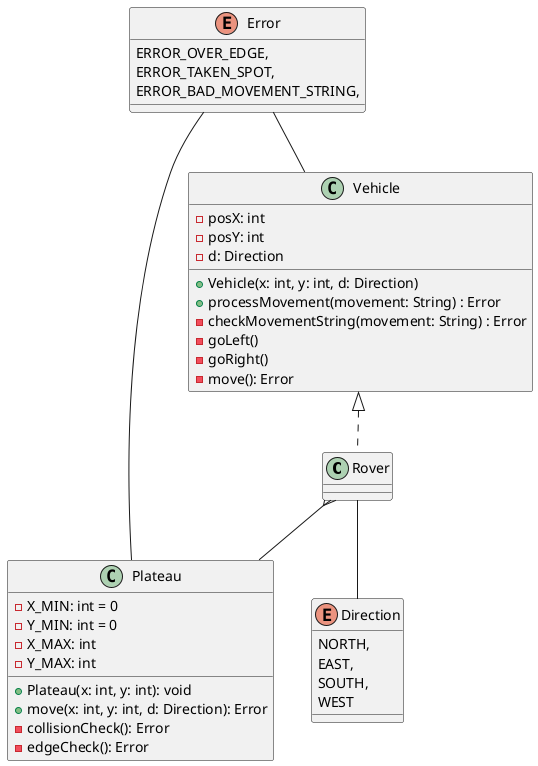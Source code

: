 @startuml
'https://plantuml.com/class-diagram

Rover }-- Plateau
Rover -- Direction

Error -- Plateau
Error -- Vehicle

class Plateau {
- X_MIN: int = 0
- Y_MIN: int = 0
- X_MAX: int
- Y_MAX: int

+ Plateau(x: int, y: int): void
+ move(x: int, y: int, d: Direction): Error
- collisionCheck(): Error
- edgeCheck(): Error
}

class Vehicle {
    - posX: int
    - posY: int
    - d: Direction

    + Vehicle(x: int, y: int, d: Direction)
    + processMovement(movement: String) : Error
    - checkMovementString(movement: String) : Error
    - goLeft()
    - goRight()
    - move(): Error
}

class Rover implements Vehicle {
}


enum Error {
    ERROR_OVER_EDGE,
    ERROR_TAKEN_SPOT,
    ERROR_BAD_MOVEMENT_STRING,
}

enum Direction {
NORTH,
EAST,
SOUTH,
WEST
}

@enduml